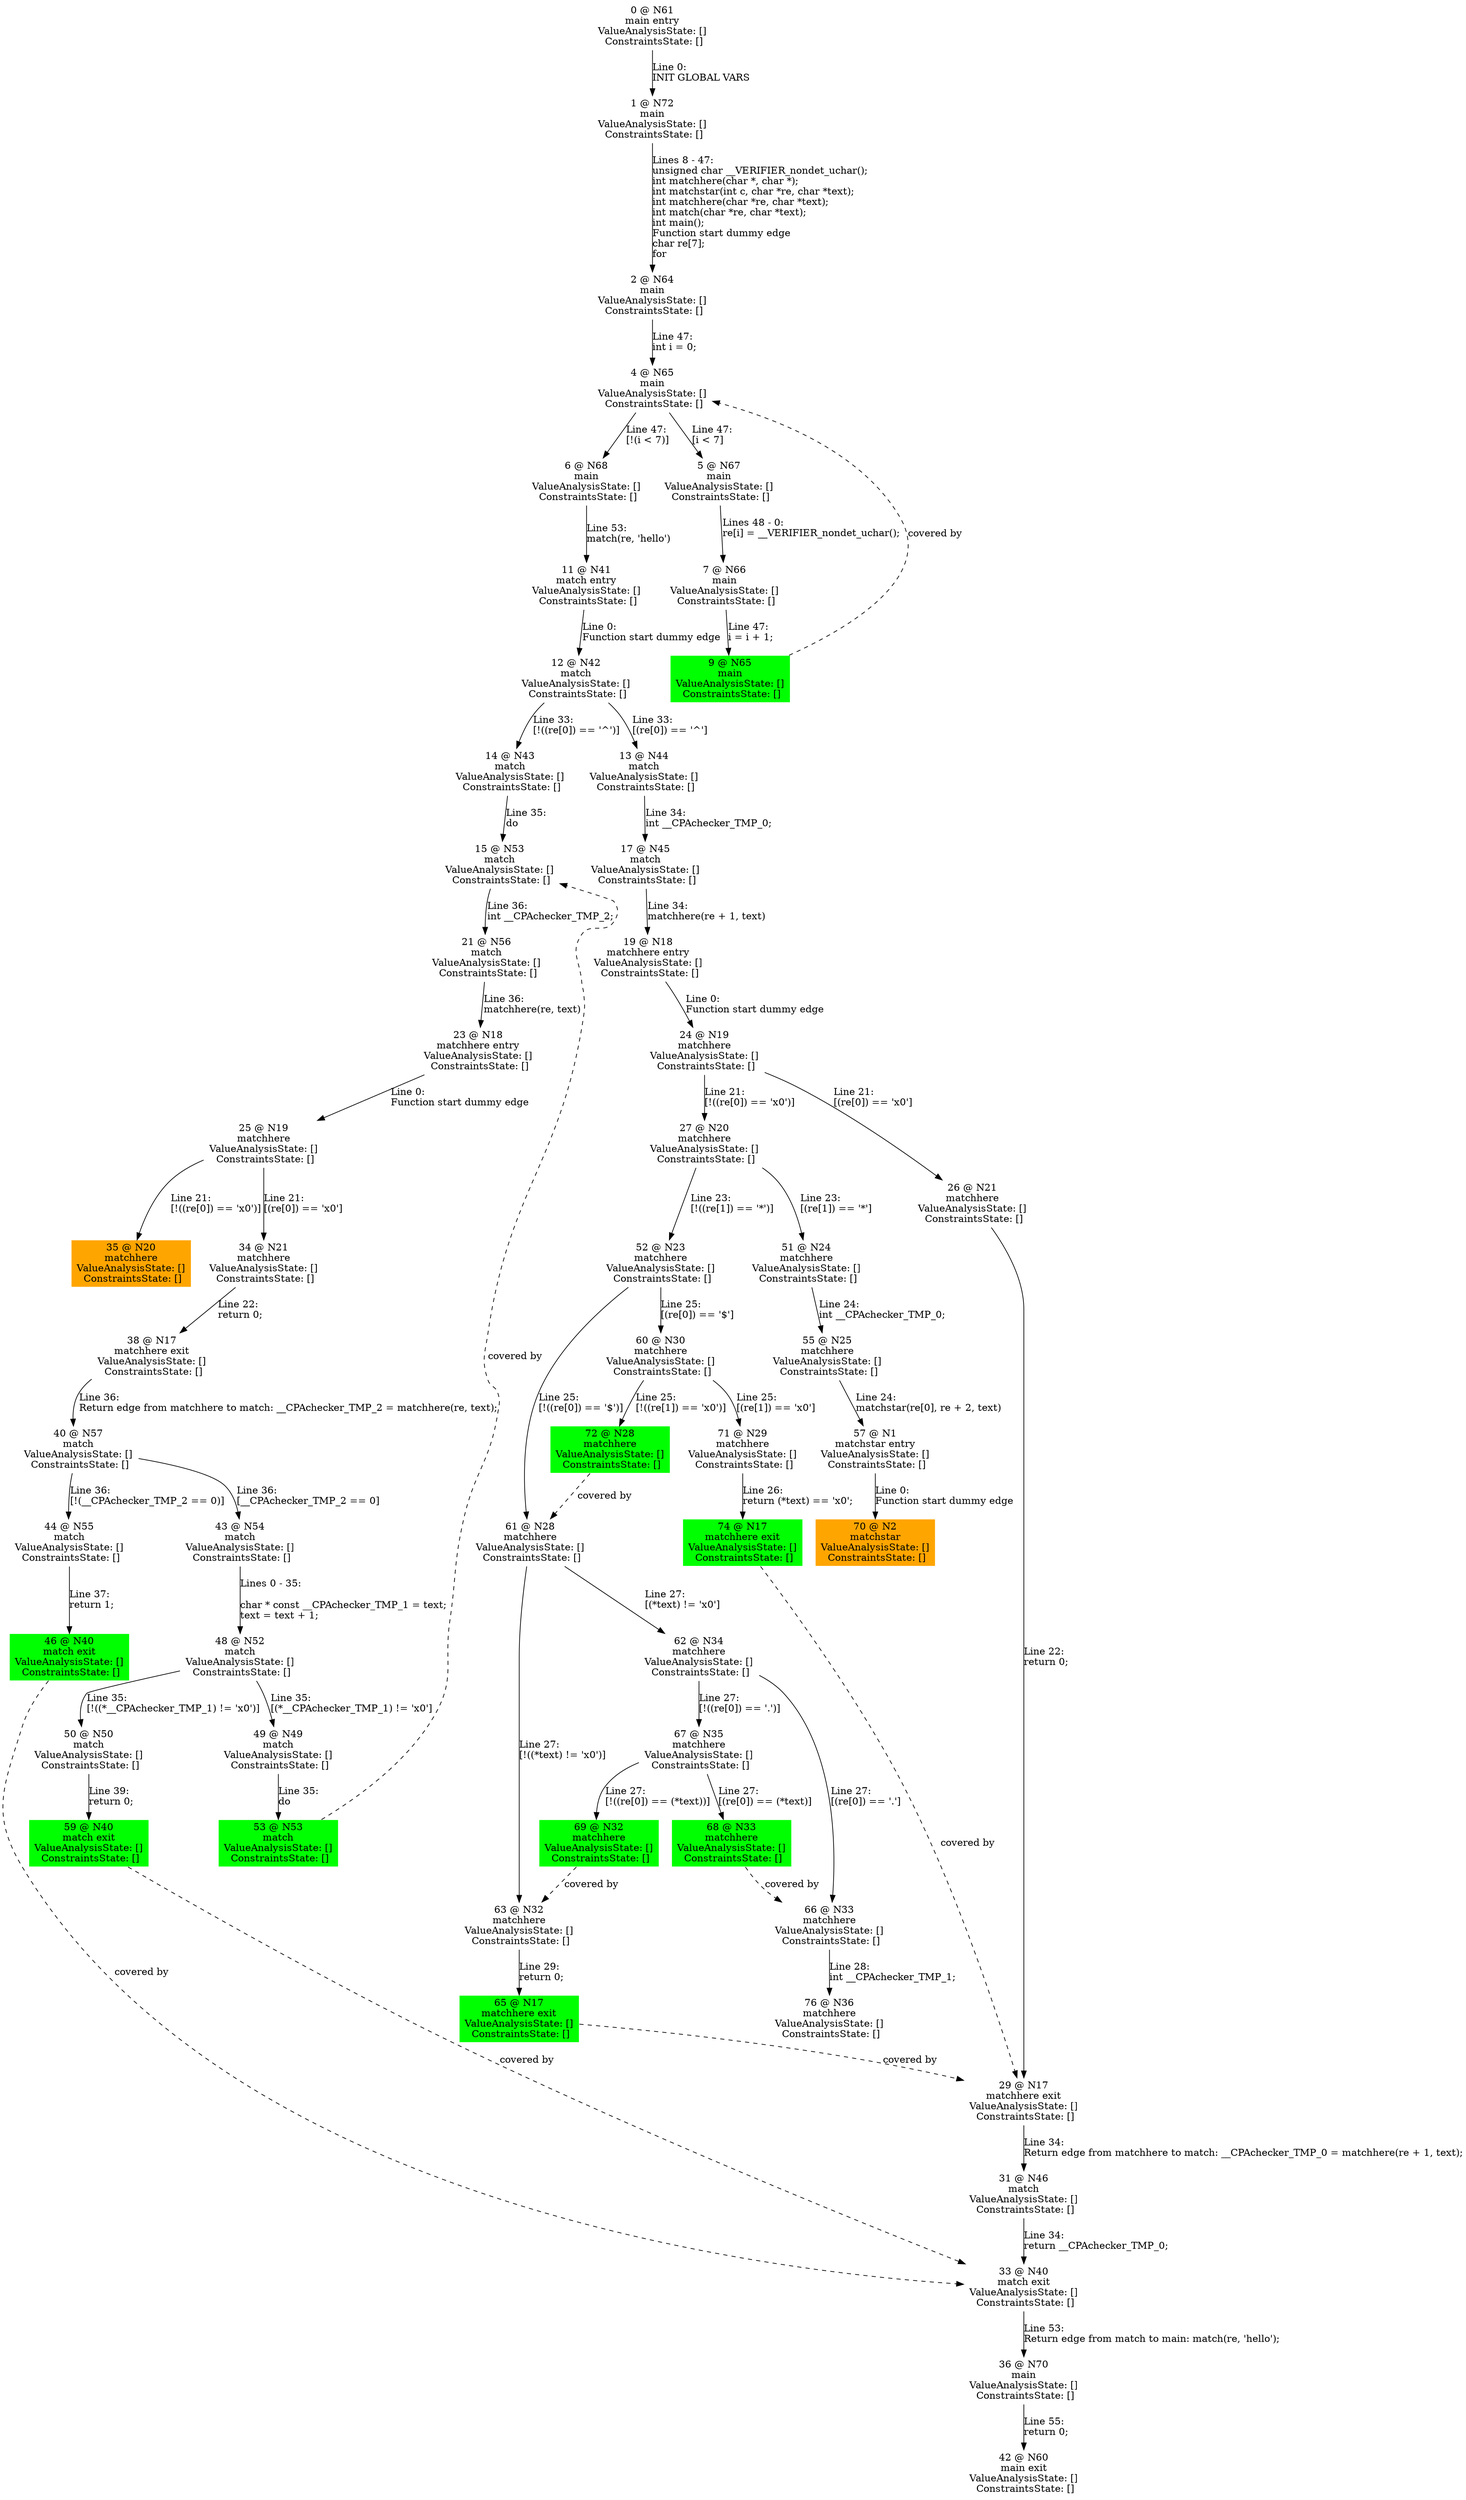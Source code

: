 digraph ARG {
node [style="filled" shape="box" color="white"]
0 [label="0 @ N61\nmain entry\nValueAnalysisState: []\n ConstraintsState: []\n" id="0"]
1 [label="1 @ N72\nmain\nValueAnalysisState: []\n ConstraintsState: []\n" id="1"]
2 [label="2 @ N64\nmain\nValueAnalysisState: []\n ConstraintsState: []\n" id="2"]
4 [label="4 @ N65\nmain\nValueAnalysisState: []\n ConstraintsState: []\n" id="4"]
6 [label="6 @ N68\nmain\nValueAnalysisState: []\n ConstraintsState: []\n" id="6"]
11 [label="11 @ N41\nmatch entry\nValueAnalysisState: []\n ConstraintsState: []\n" id="11"]
12 [label="12 @ N42\nmatch\nValueAnalysisState: []\n ConstraintsState: []\n" id="12"]
14 [label="14 @ N43\nmatch\nValueAnalysisState: []\n ConstraintsState: []\n" id="14"]
15 [label="15 @ N53\nmatch\nValueAnalysisState: []\n ConstraintsState: []\n" id="15"]
21 [label="21 @ N56\nmatch\nValueAnalysisState: []\n ConstraintsState: []\n" id="21"]
23 [label="23 @ N18\nmatchhere entry\nValueAnalysisState: []\n ConstraintsState: []\n" id="23"]
25 [label="25 @ N19\nmatchhere\nValueAnalysisState: []\n ConstraintsState: []\n" id="25"]
35 [fillcolor="orange" label="35 @ N20\nmatchhere\nValueAnalysisState: []\n ConstraintsState: []\n" id="35"]
34 [label="34 @ N21\nmatchhere\nValueAnalysisState: []\n ConstraintsState: []\n" id="34"]
38 [label="38 @ N17\nmatchhere exit\nValueAnalysisState: []\n ConstraintsState: []\n" id="38"]
40 [label="40 @ N57\nmatch\nValueAnalysisState: []\n ConstraintsState: []\n" id="40"]
44 [label="44 @ N55\nmatch\nValueAnalysisState: []\n ConstraintsState: []\n" id="44"]
46 [fillcolor="green" label="46 @ N40\nmatch exit\nValueAnalysisState: []\n ConstraintsState: []\n" id="46"]
43 [label="43 @ N54\nmatch\nValueAnalysisState: []\n ConstraintsState: []\n" id="43"]
48 [label="48 @ N52\nmatch\nValueAnalysisState: []\n ConstraintsState: []\n" id="48"]
50 [label="50 @ N50\nmatch\nValueAnalysisState: []\n ConstraintsState: []\n" id="50"]
59 [fillcolor="green" label="59 @ N40\nmatch exit\nValueAnalysisState: []\n ConstraintsState: []\n" id="59"]
49 [label="49 @ N49\nmatch\nValueAnalysisState: []\n ConstraintsState: []\n" id="49"]
53 [fillcolor="green" label="53 @ N53\nmatch\nValueAnalysisState: []\n ConstraintsState: []\n" id="53"]
13 [label="13 @ N44\nmatch\nValueAnalysisState: []\n ConstraintsState: []\n" id="13"]
17 [label="17 @ N45\nmatch\nValueAnalysisState: []\n ConstraintsState: []\n" id="17"]
19 [label="19 @ N18\nmatchhere entry\nValueAnalysisState: []\n ConstraintsState: []\n" id="19"]
24 [label="24 @ N19\nmatchhere\nValueAnalysisState: []\n ConstraintsState: []\n" id="24"]
27 [label="27 @ N20\nmatchhere\nValueAnalysisState: []\n ConstraintsState: []\n" id="27"]
52 [label="52 @ N23\nmatchhere\nValueAnalysisState: []\n ConstraintsState: []\n" id="52"]
61 [label="61 @ N28\nmatchhere\nValueAnalysisState: []\n ConstraintsState: []\n" id="61"]
63 [label="63 @ N32\nmatchhere\nValueAnalysisState: []\n ConstraintsState: []\n" id="63"]
65 [fillcolor="green" label="65 @ N17\nmatchhere exit\nValueAnalysisState: []\n ConstraintsState: []\n" id="65"]
62 [label="62 @ N34\nmatchhere\nValueAnalysisState: []\n ConstraintsState: []\n" id="62"]
67 [label="67 @ N35\nmatchhere\nValueAnalysisState: []\n ConstraintsState: []\n" id="67"]
69 [fillcolor="green" label="69 @ N32\nmatchhere\nValueAnalysisState: []\n ConstraintsState: []\n" id="69"]
68 [fillcolor="green" label="68 @ N33\nmatchhere\nValueAnalysisState: []\n ConstraintsState: []\n" id="68"]
66 [label="66 @ N33\nmatchhere\nValueAnalysisState: []\n ConstraintsState: []\n" id="66"]
76 [label="76 @ N36\nmatchhere\nValueAnalysisState: []\n ConstraintsState: []\n" id="76"]
60 [label="60 @ N30\nmatchhere\nValueAnalysisState: []\n ConstraintsState: []\n" id="60"]
72 [fillcolor="green" label="72 @ N28\nmatchhere\nValueAnalysisState: []\n ConstraintsState: []\n" id="72"]
71 [label="71 @ N29\nmatchhere\nValueAnalysisState: []\n ConstraintsState: []\n" id="71"]
74 [fillcolor="green" label="74 @ N17\nmatchhere exit\nValueAnalysisState: []\n ConstraintsState: []\n" id="74"]
51 [label="51 @ N24\nmatchhere\nValueAnalysisState: []\n ConstraintsState: []\n" id="51"]
55 [label="55 @ N25\nmatchhere\nValueAnalysisState: []\n ConstraintsState: []\n" id="55"]
57 [label="57 @ N1\nmatchstar entry\nValueAnalysisState: []\n ConstraintsState: []\n" id="57"]
70 [fillcolor="orange" label="70 @ N2\nmatchstar\nValueAnalysisState: []\n ConstraintsState: []\n" id="70"]
26 [label="26 @ N21\nmatchhere\nValueAnalysisState: []\n ConstraintsState: []\n" id="26"]
29 [label="29 @ N17\nmatchhere exit\nValueAnalysisState: []\n ConstraintsState: []\n" id="29"]
31 [label="31 @ N46\nmatch\nValueAnalysisState: []\n ConstraintsState: []\n" id="31"]
33 [label="33 @ N40\nmatch exit\nValueAnalysisState: []\n ConstraintsState: []\n" id="33"]
36 [label="36 @ N70\nmain\nValueAnalysisState: []\n ConstraintsState: []\n" id="36"]
42 [label="42 @ N60\nmain exit\nValueAnalysisState: []\n ConstraintsState: []\n" id="42"]
5 [label="5 @ N67\nmain\nValueAnalysisState: []\n ConstraintsState: []\n" id="5"]
7 [label="7 @ N66\nmain\nValueAnalysisState: []\n ConstraintsState: []\n" id="7"]
9 [fillcolor="green" label="9 @ N65\nmain\nValueAnalysisState: []\n ConstraintsState: []\n" id="9"]
0 -> 1 [label="Line 0: \lINIT GLOBAL VARS\l" id="0 -> 1"]
1 -> 2 [label="Lines 8 - 47: \lunsigned char __VERIFIER_nondet_uchar();\lint matchhere(char *, char *);\lint matchstar(int c, char *re, char *text);\lint matchhere(char *re, char *text);\lint match(char *re, char *text);\lint main();\lFunction start dummy edge\lchar re[7];\lfor\l" id="1 -> 2"]
2 -> 4 [label="Line 47: \lint i = 0;\l" id="2 -> 4"]
9 -> 4 [style="dashed" weight="0" label="covered by"]
4 -> 5 [label="Line 47: \l[i < 7]\l" id="4 -> 5"]
4 -> 6 [label="Line 47: \l[!(i < 7)]\l" id="4 -> 6"]
6 -> 11 [label="Line 53: \lmatch(re, 'hello')\l" id="6 -> 11"]
11 -> 12 [label="Line 0: \lFunction start dummy edge\l" id="11 -> 12"]
12 -> 13 [label="Line 33: \l[(re[0]) == '^']\l" id="12 -> 13"]
12 -> 14 [label="Line 33: \l[!((re[0]) == '^')]\l" id="12 -> 14"]
14 -> 15 [label="Line 35: \ldo\l" id="14 -> 15"]
53 -> 15 [style="dashed" weight="0" label="covered by"]
15 -> 21 [label="Line 36: \lint __CPAchecker_TMP_2;\l" id="15 -> 21"]
21 -> 23 [label="Line 36: \lmatchhere(re, text)\l" id="21 -> 23"]
23 -> 25 [label="Line 0: \lFunction start dummy edge\l" id="23 -> 25"]
25 -> 34 [label="Line 21: \l[(re[0]) == '\x0']\l" id="25 -> 34"]
25 -> 35 [label="Line 21: \l[!((re[0]) == '\x0')]\l" id="25 -> 35"]
34 -> 38 [label="Line 22: \lreturn 0;\l" id="34 -> 38"]
38 -> 40 [label="Line 36: \lReturn edge from matchhere to match: __CPAchecker_TMP_2 = matchhere(re, text);\l" id="38 -> 40"]
40 -> 43 [label="Line 36: \l[__CPAchecker_TMP_2 == 0]\l" id="40 -> 43"]
40 -> 44 [label="Line 36: \l[!(__CPAchecker_TMP_2 == 0)]\l" id="40 -> 44"]
44 -> 46 [label="Line 37: \lreturn 1;\l" id="44 -> 46"]
43 -> 48 [label="Lines 0 - 35: \l\lchar * const __CPAchecker_TMP_1 = text;\ltext = text + 1;\l" id="43 -> 48"]
48 -> 49 [label="Line 35: \l[(*__CPAchecker_TMP_1) != '\x0']\l" id="48 -> 49"]
48 -> 50 [label="Line 35: \l[!((*__CPAchecker_TMP_1) != '\x0')]\l" id="48 -> 50"]
50 -> 59 [label="Line 39: \lreturn 0;\l" id="50 -> 59"]
49 -> 53 [label="Line 35: \ldo\l" id="49 -> 53"]
13 -> 17 [label="Line 34: \lint __CPAchecker_TMP_0;\l" id="13 -> 17"]
17 -> 19 [label="Line 34: \lmatchhere(re + 1, text)\l" id="17 -> 19"]
19 -> 24 [label="Line 0: \lFunction start dummy edge\l" id="19 -> 24"]
24 -> 26 [label="Line 21: \l[(re[0]) == '\x0']\l" id="24 -> 26"]
24 -> 27 [label="Line 21: \l[!((re[0]) == '\x0')]\l" id="24 -> 27"]
27 -> 51 [label="Line 23: \l[(re[1]) == '*']\l" id="27 -> 51"]
27 -> 52 [label="Line 23: \l[!((re[1]) == '*')]\l" id="27 -> 52"]
52 -> 60 [label="Line 25: \l[(re[0]) == '$']\l" id="52 -> 60"]
52 -> 61 [label="Line 25: \l[!((re[0]) == '$')]\l" id="52 -> 61"]
72 -> 61 [style="dashed" weight="0" label="covered by"]
61 -> 62 [label="Line 27: \l[(*text) != '\x0']\l" id="61 -> 62"]
61 -> 63 [label="Line 27: \l[!((*text) != '\x0')]\l" id="61 -> 63"]
69 -> 63 [style="dashed" weight="0" label="covered by"]
63 -> 65 [label="Line 29: \lreturn 0;\l" id="63 -> 65"]
62 -> 66 [label="Line 27: \l[(re[0]) == '.']\l" id="62 -> 66"]
62 -> 67 [label="Line 27: \l[!((re[0]) == '.')]\l" id="62 -> 67"]
67 -> 68 [label="Line 27: \l[(re[0]) == (*text)]\l" id="67 -> 68"]
67 -> 69 [label="Line 27: \l[!((re[0]) == (*text))]\l" id="67 -> 69"]
68 -> 66 [style="dashed" weight="0" label="covered by"]
66 -> 76 [label="Line 28: \lint __CPAchecker_TMP_1;\l" id="66 -> 76"]
60 -> 71 [label="Line 25: \l[(re[1]) == '\x0']\l" id="60 -> 71"]
60 -> 72 [label="Line 25: \l[!((re[1]) == '\x0')]\l" id="60 -> 72"]
71 -> 74 [label="Line 26: \lreturn (*text) == '\x0';\l" id="71 -> 74"]
51 -> 55 [label="Line 24: \lint __CPAchecker_TMP_0;\l" id="51 -> 55"]
55 -> 57 [label="Line 24: \lmatchstar(re[0], re + 2, text)\l" id="55 -> 57"]
57 -> 70 [label="Line 0: \lFunction start dummy edge\l" id="57 -> 70"]
26 -> 29 [label="Line 22: \lreturn 0;\l" id="26 -> 29"]
65 -> 29 [style="dashed" weight="0" label="covered by"]
74 -> 29 [style="dashed" weight="0" label="covered by"]
29 -> 31 [label="Line 34: \lReturn edge from matchhere to match: __CPAchecker_TMP_0 = matchhere(re + 1, text);\l" id="29 -> 31"]
31 -> 33 [label="Line 34: \lreturn __CPAchecker_TMP_0;\l" id="31 -> 33"]
46 -> 33 [style="dashed" weight="0" label="covered by"]
59 -> 33 [style="dashed" weight="0" label="covered by"]
33 -> 36 [label="Line 53: \lReturn edge from match to main: match(re, 'hello');\l" id="33 -> 36"]
36 -> 42 [label="Line 55: \lreturn 0;\l" id="36 -> 42"]
5 -> 7 [label="Lines 48 - 0: \lre[i] = __VERIFIER_nondet_uchar();\l\l" id="5 -> 7"]
7 -> 9 [label="Line 47: \li = i + 1;\l" id="7 -> 9"]
}
